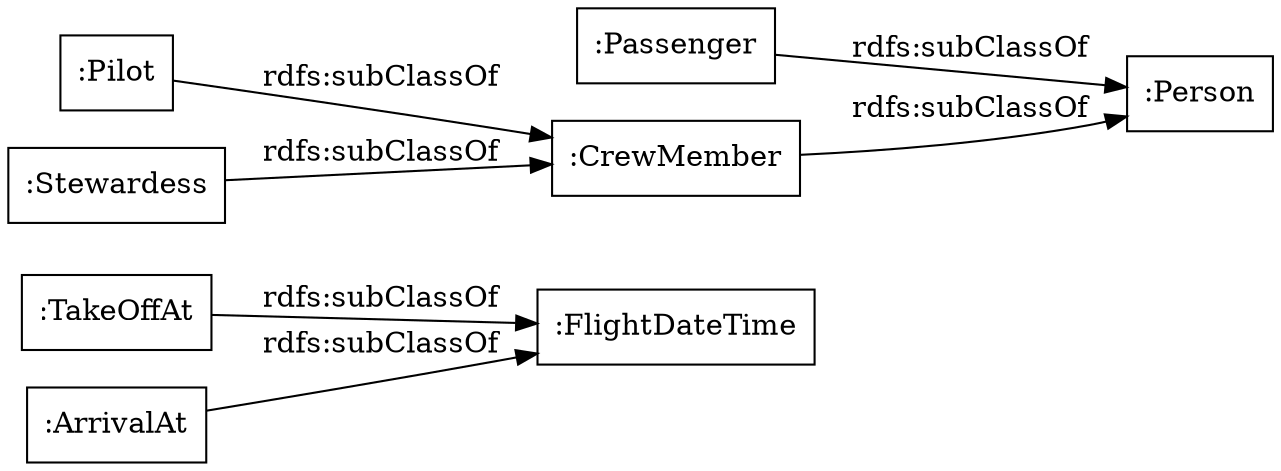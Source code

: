 digraph ar2dtool_diagram { 
rankdir=LR;
size="1000"
node [shape = rectangle, color="black"]; ":FlightDateTime" ":CrewMember" ":Person" ":Passenger" ":TakeOffAt" ":Pilot" ":ArrivalAt" ":Stewardess" ; /*classes style*/
	":ArrivalAt" -> ":FlightDateTime" [ label = "rdfs:subClassOf" ];
	":CrewMember" -> ":Person" [ label = "rdfs:subClassOf" ];
	":Stewardess" -> ":CrewMember" [ label = "rdfs:subClassOf" ];
	":Pilot" -> ":CrewMember" [ label = "rdfs:subClassOf" ];
	":Passenger" -> ":Person" [ label = "rdfs:subClassOf" ];
	":TakeOffAt" -> ":FlightDateTime" [ label = "rdfs:subClassOf" ];

}
